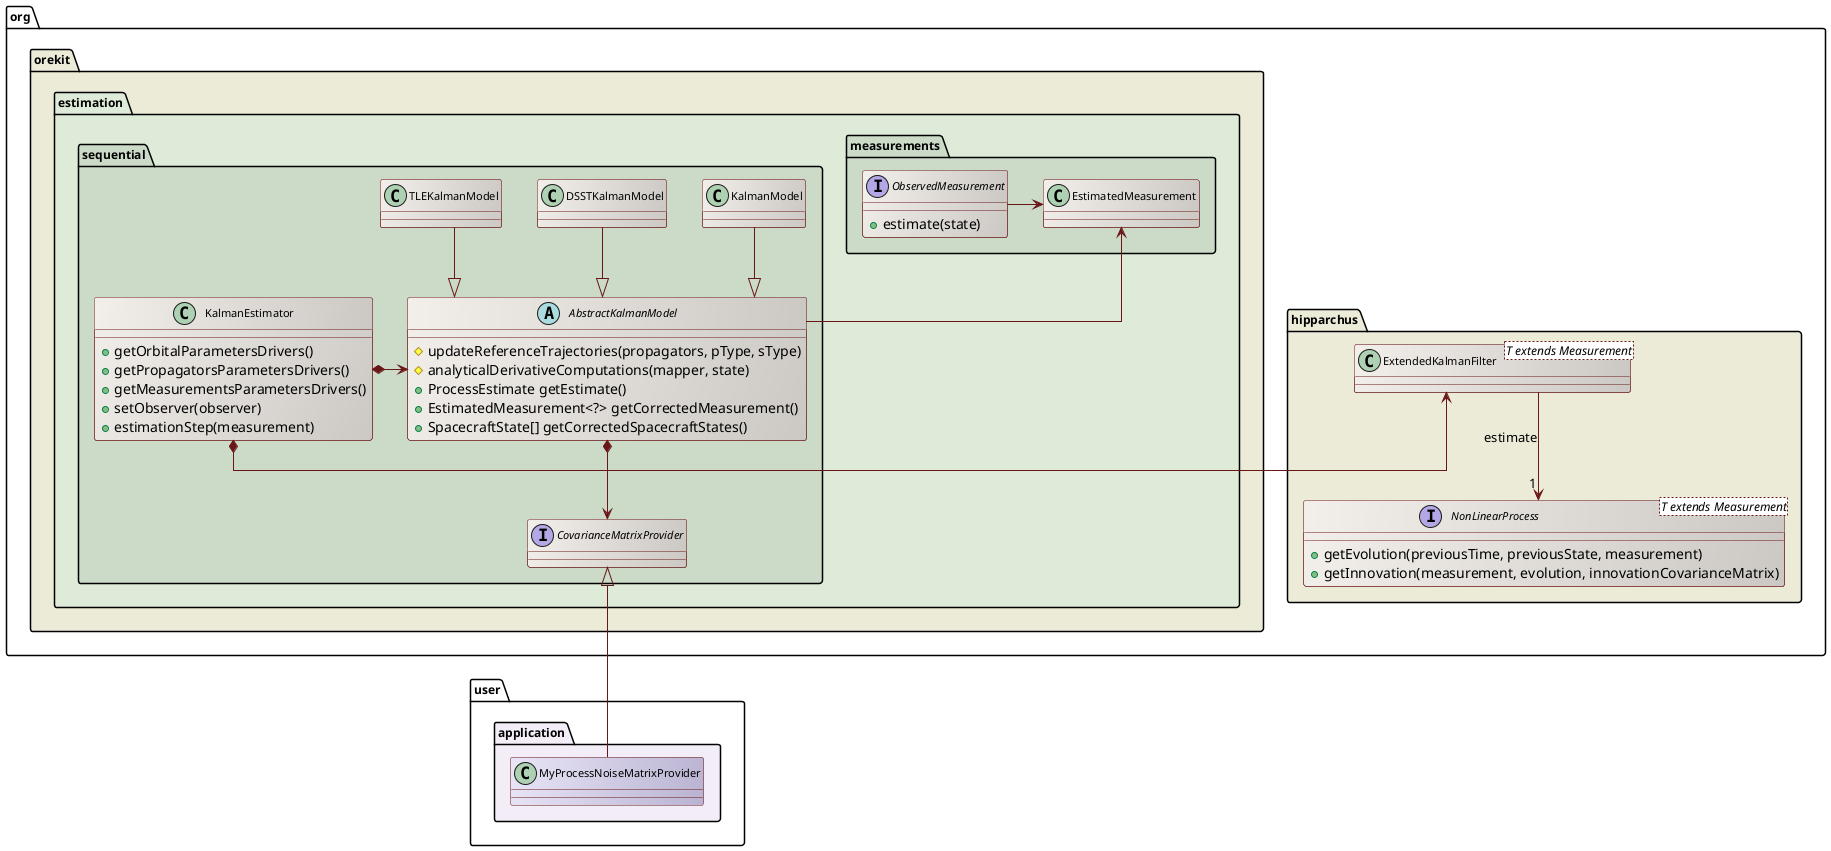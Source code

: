 ' Copyright 2002-2025 CS GROUP
' Licensed to CS GROUP (CS) under one or more
' contributor license agreements.  See the NOTICE file distributed with
' this work for additional information regarding copyright ownership.
' CS licenses this file to You under the Apache License, Version 2.0
' (the "License"); you may not use this file except in compliance with
' the License.  You may obtain a copy of the License at
'
'   http://www.apache.org/licenses/LICENSE-2.0
'
' Unless required by applicable law or agreed to in writing, software
' distributed under the License is distributed on an "AS IS" BASIS,
' WITHOUT WARRANTIES OR CONDITIONS OF ANY KIND, either express or implied.
' See the License for the specific language governing permissions and
' limitations under the License.
 
@startuml

  skinparam svek                  true
  skinparam ClassBackgroundColor  #F3EFEB/CCC9C5
  skinparam ClassArrowColor       #691616
  skinparam ClassBorderColor      #691616
  skinparam NoteBackgroundColor   #F3EFEB
  skinparam NoteBorderColor       #691616
  skinparam NoteFontColor         #691616
  skinparam ClassFontSize         11
  skinparam PackageFontSize       12
  skinparam linetype              ortho

  package org.hipparchus #ECEBD8 {

    interface "NonLinearProcess<T extends Measurement>" as NonLinearProcess_T {
      +getEvolution(previousTime, previousState, measurement)
      +getInnovation(measurement, evolution, innovationCovarianceMatrix)
    }

    class "ExtendedKalmanFilter<T extends Measurement>" as ExtendedKalmanFilter_T

    ExtendedKalmanFilter_T --> "1" NonLinearProcess_T : estimate

  }

  package org.orekit #ECEBD8 {

    package estimation #DDEBD8 {

      package measurements #CBDBC8 {
        class EstimatedMeasurement
        interface ObservedMeasurement {
          +estimate(state)
        }
        EstimatedMeasurement <-left- ObservedMeasurement
      }

      package sequential #CBDBC8 {

        interface CovarianceMatrixProvider

        class KalmanEstimator {
          +getOrbitalParametersDrivers()
          +getPropagatorsParametersDrivers()
          +getMeasurementsParametersDrivers()
          +setObserver(observer)
          +estimationStep(measurement)
        }

        abstract AbstractKalmanModel {
          #updateReferenceTrajectories(propagators, pType, sType)
          #analyticalDerivativeComputations(mapper, state)
          +ProcessEstimate getEstimate()
          +EstimatedMeasurement<?> getCorrectedMeasurement()
          +SpacecraftState[] getCorrectedSpacecraftStates()
        }

        class KalmanModel
        class DSSTKalmanModel
        class TLEKalmanModel

        AbstractKalmanModel <-left-* KalmanEstimator
        KalmanEstimator *-right-> ExtendedKalmanFilter_T
        AbstractKalmanModel *--> CovarianceMatrixProvider
        EstimatedMeasurement <-- AbstractKalmanModel
        KalmanModel     --|> AbstractKalmanModel
        DSSTKalmanModel --|> AbstractKalmanModel
        TLEKalmanModel  --|> AbstractKalmanModel

      }

    }

  }

  package user.application #F3EDF7 {
    class MyProcessNoiseMatrixProvider #EAE6F7/B9B3D2
    CovarianceMatrixProvider <|-- MyProcessNoiseMatrixProvider
  }

@enduml
